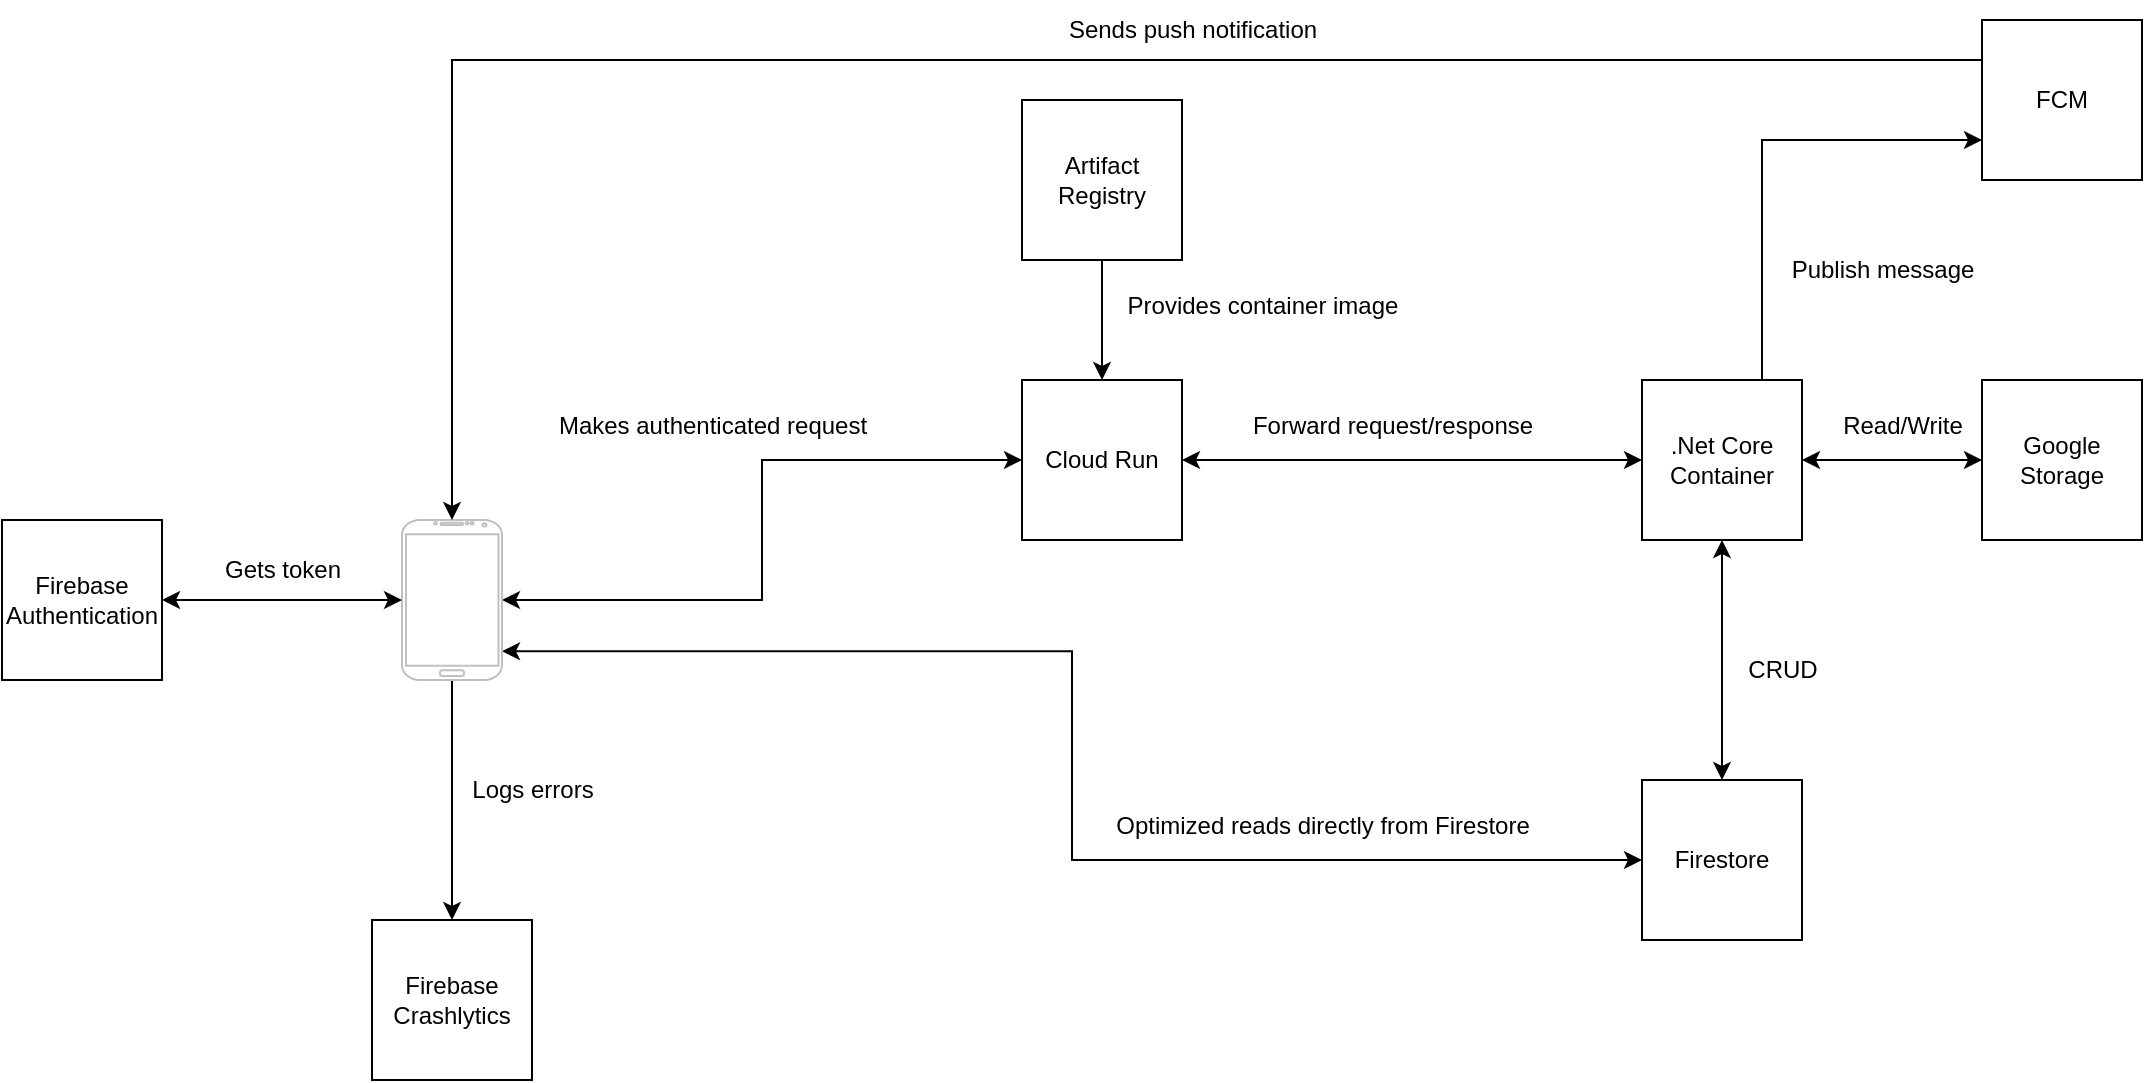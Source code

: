 <mxfile version="21.5.2" type="device">
  <diagram name="Page-1" id="c9DjkVO_Jcv3qkOfnJza">
    <mxGraphModel dx="2284" dy="1846" grid="1" gridSize="10" guides="1" tooltips="1" connect="1" arrows="1" fold="1" page="1" pageScale="1" pageWidth="850" pageHeight="1100" math="0" shadow="0">
      <root>
        <mxCell id="0" />
        <mxCell id="1" parent="0" />
        <mxCell id="JYAaxho7Acj7sGoQTJqk-23" style="edgeStyle=orthogonalEdgeStyle;rounded=0;orthogonalLoop=1;jettySize=auto;html=1;exitX=0.5;exitY=1;exitDx=0;exitDy=0;exitPerimeter=0;" edge="1" parent="1" source="h-RWc7xrrRdIvZHtrP1q-9" target="JYAaxho7Acj7sGoQTJqk-7">
          <mxGeometry relative="1" as="geometry" />
        </mxCell>
        <mxCell id="JYAaxho7Acj7sGoQTJqk-45" style="edgeStyle=orthogonalEdgeStyle;rounded=0;orthogonalLoop=1;jettySize=auto;html=1;exitX=1;exitY=0.5;exitDx=0;exitDy=0;exitPerimeter=0;startArrow=classic;startFill=1;" edge="1" parent="1" source="h-RWc7xrrRdIvZHtrP1q-9" target="JYAaxho7Acj7sGoQTJqk-1">
          <mxGeometry relative="1" as="geometry" />
        </mxCell>
        <mxCell id="JYAaxho7Acj7sGoQTJqk-46" style="edgeStyle=orthogonalEdgeStyle;rounded=0;orthogonalLoop=1;jettySize=auto;html=1;exitX=1;exitY=0.82;exitDx=0;exitDy=0;exitPerimeter=0;entryX=0;entryY=0.5;entryDx=0;entryDy=0;startArrow=classic;startFill=1;" edge="1" parent="1" source="h-RWc7xrrRdIvZHtrP1q-9" target="JYAaxho7Acj7sGoQTJqk-3">
          <mxGeometry relative="1" as="geometry" />
        </mxCell>
        <mxCell id="h-RWc7xrrRdIvZHtrP1q-9" value="" style="verticalLabelPosition=bottom;verticalAlign=top;html=1;shadow=0;dashed=0;strokeWidth=1;shape=mxgraph.android.phone2;strokeColor=#c0c0c0;points=[[0,0.17,0,0,0],[0,0.5,0,0,0],[0,0.82,0,0,0],[0.12,0,0,0,0],[0.12,1,0,0,0],[0.5,0,0,0,0],[0.5,1,0,0,0],[0.88,0,0,0,0],[0.88,1,0,0,0],[1,0.17,0,0,0],[1,0.5,0,0,0],[1,0.82,0,0,0]];" parent="1" vertex="1">
          <mxGeometry x="10" y="170" width="50" height="80" as="geometry" />
        </mxCell>
        <mxCell id="JYAaxho7Acj7sGoQTJqk-41" style="edgeStyle=orthogonalEdgeStyle;rounded=0;orthogonalLoop=1;jettySize=auto;html=1;exitX=1;exitY=0.5;exitDx=0;exitDy=0;entryX=0;entryY=0.5;entryDx=0;entryDy=0;startArrow=classic;startFill=1;" edge="1" parent="1" source="JYAaxho7Acj7sGoQTJqk-1" target="JYAaxho7Acj7sGoQTJqk-2">
          <mxGeometry relative="1" as="geometry" />
        </mxCell>
        <mxCell id="JYAaxho7Acj7sGoQTJqk-1" value="Cloud Run" style="whiteSpace=wrap;html=1;aspect=fixed;" vertex="1" parent="1">
          <mxGeometry x="320" y="100" width="80" height="80" as="geometry" />
        </mxCell>
        <mxCell id="JYAaxho7Acj7sGoQTJqk-34" style="edgeStyle=orthogonalEdgeStyle;rounded=0;orthogonalLoop=1;jettySize=auto;html=1;exitX=0.75;exitY=0;exitDx=0;exitDy=0;entryX=0;entryY=0.75;entryDx=0;entryDy=0;" edge="1" parent="1" source="JYAaxho7Acj7sGoQTJqk-2" target="JYAaxho7Acj7sGoQTJqk-4">
          <mxGeometry relative="1" as="geometry" />
        </mxCell>
        <mxCell id="JYAaxho7Acj7sGoQTJqk-42" style="edgeStyle=orthogonalEdgeStyle;rounded=0;orthogonalLoop=1;jettySize=auto;html=1;exitX=1;exitY=0.5;exitDx=0;exitDy=0;entryX=0;entryY=0.5;entryDx=0;entryDy=0;startArrow=classic;startFill=1;" edge="1" parent="1" source="JYAaxho7Acj7sGoQTJqk-2" target="JYAaxho7Acj7sGoQTJqk-5">
          <mxGeometry relative="1" as="geometry" />
        </mxCell>
        <mxCell id="JYAaxho7Acj7sGoQTJqk-47" style="edgeStyle=orthogonalEdgeStyle;rounded=0;orthogonalLoop=1;jettySize=auto;html=1;exitX=0.5;exitY=1;exitDx=0;exitDy=0;startArrow=classic;startFill=1;" edge="1" parent="1" source="JYAaxho7Acj7sGoQTJqk-2" target="JYAaxho7Acj7sGoQTJqk-3">
          <mxGeometry relative="1" as="geometry" />
        </mxCell>
        <mxCell id="JYAaxho7Acj7sGoQTJqk-2" value="&lt;div&gt;.Net Core&lt;/div&gt;&lt;div&gt;Container&lt;br&gt;&lt;/div&gt;" style="whiteSpace=wrap;html=1;aspect=fixed;" vertex="1" parent="1">
          <mxGeometry x="630" y="100" width="80" height="80" as="geometry" />
        </mxCell>
        <mxCell id="JYAaxho7Acj7sGoQTJqk-3" value="&lt;div&gt;Firestore&lt;/div&gt;" style="whiteSpace=wrap;html=1;aspect=fixed;" vertex="1" parent="1">
          <mxGeometry x="630" y="300" width="80" height="80" as="geometry" />
        </mxCell>
        <mxCell id="JYAaxho7Acj7sGoQTJqk-33" style="edgeStyle=orthogonalEdgeStyle;rounded=0;orthogonalLoop=1;jettySize=auto;html=1;exitX=0;exitY=0.25;exitDx=0;exitDy=0;entryX=0.5;entryY=0;entryDx=0;entryDy=0;entryPerimeter=0;" edge="1" parent="1" source="JYAaxho7Acj7sGoQTJqk-4" target="h-RWc7xrrRdIvZHtrP1q-9">
          <mxGeometry relative="1" as="geometry" />
        </mxCell>
        <mxCell id="JYAaxho7Acj7sGoQTJqk-4" value="FCM" style="whiteSpace=wrap;html=1;aspect=fixed;" vertex="1" parent="1">
          <mxGeometry x="800" y="-80" width="80" height="80" as="geometry" />
        </mxCell>
        <mxCell id="JYAaxho7Acj7sGoQTJqk-5" value="Google Storage" style="whiteSpace=wrap;html=1;aspect=fixed;" vertex="1" parent="1">
          <mxGeometry x="800" y="100" width="80" height="80" as="geometry" />
        </mxCell>
        <mxCell id="JYAaxho7Acj7sGoQTJqk-43" style="edgeStyle=orthogonalEdgeStyle;rounded=0;orthogonalLoop=1;jettySize=auto;html=1;exitX=1;exitY=0.5;exitDx=0;exitDy=0;startArrow=classic;startFill=1;" edge="1" parent="1" source="JYAaxho7Acj7sGoQTJqk-6" target="h-RWc7xrrRdIvZHtrP1q-9">
          <mxGeometry relative="1" as="geometry" />
        </mxCell>
        <mxCell id="JYAaxho7Acj7sGoQTJqk-6" value="&lt;div&gt;Firebase&lt;/div&gt;&lt;div&gt;Authentication&lt;br&gt;&lt;/div&gt;" style="whiteSpace=wrap;html=1;aspect=fixed;" vertex="1" parent="1">
          <mxGeometry x="-190" y="170" width="80" height="80" as="geometry" />
        </mxCell>
        <mxCell id="JYAaxho7Acj7sGoQTJqk-7" value="&lt;div&gt;Firebase&lt;/div&gt;&lt;div&gt;Crashlytics&lt;br&gt;&lt;/div&gt;" style="whiteSpace=wrap;html=1;aspect=fixed;" vertex="1" parent="1">
          <mxGeometry x="-5" y="370" width="80" height="80" as="geometry" />
        </mxCell>
        <mxCell id="JYAaxho7Acj7sGoQTJqk-54" style="edgeStyle=orthogonalEdgeStyle;rounded=0;orthogonalLoop=1;jettySize=auto;html=1;exitX=0.5;exitY=1;exitDx=0;exitDy=0;entryX=0.5;entryY=0;entryDx=0;entryDy=0;" edge="1" parent="1" source="JYAaxho7Acj7sGoQTJqk-39" target="JYAaxho7Acj7sGoQTJqk-1">
          <mxGeometry relative="1" as="geometry" />
        </mxCell>
        <mxCell id="JYAaxho7Acj7sGoQTJqk-39" value="&lt;div&gt;Artifact&lt;/div&gt;&lt;div&gt;Registry&lt;br&gt;&lt;/div&gt;" style="whiteSpace=wrap;html=1;aspect=fixed;" vertex="1" parent="1">
          <mxGeometry x="320" y="-40" width="80" height="80" as="geometry" />
        </mxCell>
        <mxCell id="JYAaxho7Acj7sGoQTJqk-48" value="Optimized reads directly from Firestore" style="text;html=1;align=center;verticalAlign=middle;resizable=0;points=[];autosize=1;strokeColor=none;fillColor=none;" vertex="1" parent="1">
          <mxGeometry x="355" y="308" width="230" height="30" as="geometry" />
        </mxCell>
        <mxCell id="JYAaxho7Acj7sGoQTJqk-49" value="CRUD" style="text;html=1;align=center;verticalAlign=middle;resizable=0;points=[];autosize=1;strokeColor=none;fillColor=none;" vertex="1" parent="1">
          <mxGeometry x="670" y="230" width="60" height="30" as="geometry" />
        </mxCell>
        <mxCell id="JYAaxho7Acj7sGoQTJqk-50" value="Read/Write" style="text;html=1;align=center;verticalAlign=middle;resizable=0;points=[];autosize=1;strokeColor=none;fillColor=none;" vertex="1" parent="1">
          <mxGeometry x="720" y="108" width="80" height="30" as="geometry" />
        </mxCell>
        <mxCell id="JYAaxho7Acj7sGoQTJqk-51" value="Forward request/response" style="text;html=1;align=center;verticalAlign=middle;resizable=0;points=[];autosize=1;strokeColor=none;fillColor=none;" vertex="1" parent="1">
          <mxGeometry x="420" y="108" width="170" height="30" as="geometry" />
        </mxCell>
        <mxCell id="JYAaxho7Acj7sGoQTJqk-52" value="Provides container image" style="text;html=1;align=center;verticalAlign=middle;resizable=0;points=[];autosize=1;strokeColor=none;fillColor=none;" vertex="1" parent="1">
          <mxGeometry x="360" y="48" width="160" height="30" as="geometry" />
        </mxCell>
        <mxCell id="JYAaxho7Acj7sGoQTJqk-55" value="Logs errors" style="text;html=1;align=center;verticalAlign=middle;resizable=0;points=[];autosize=1;strokeColor=none;fillColor=none;" vertex="1" parent="1">
          <mxGeometry x="30" y="290" width="90" height="30" as="geometry" />
        </mxCell>
        <mxCell id="JYAaxho7Acj7sGoQTJqk-56" value="Makes authenticated request" style="text;html=1;align=center;verticalAlign=middle;resizable=0;points=[];autosize=1;strokeColor=none;fillColor=none;" vertex="1" parent="1">
          <mxGeometry x="75" y="108" width="180" height="30" as="geometry" />
        </mxCell>
        <mxCell id="JYAaxho7Acj7sGoQTJqk-57" value="Sends push notification" style="text;html=1;align=center;verticalAlign=middle;resizable=0;points=[];autosize=1;strokeColor=none;fillColor=none;" vertex="1" parent="1">
          <mxGeometry x="330" y="-90" width="150" height="30" as="geometry" />
        </mxCell>
        <mxCell id="JYAaxho7Acj7sGoQTJqk-58" value="Gets token" style="text;html=1;align=center;verticalAlign=middle;resizable=0;points=[];autosize=1;strokeColor=none;fillColor=none;" vertex="1" parent="1">
          <mxGeometry x="-90" y="180" width="80" height="30" as="geometry" />
        </mxCell>
        <mxCell id="JYAaxho7Acj7sGoQTJqk-59" value="Publish message" style="text;html=1;align=center;verticalAlign=middle;resizable=0;points=[];autosize=1;strokeColor=none;fillColor=none;" vertex="1" parent="1">
          <mxGeometry x="690" y="30" width="120" height="30" as="geometry" />
        </mxCell>
      </root>
    </mxGraphModel>
  </diagram>
</mxfile>
